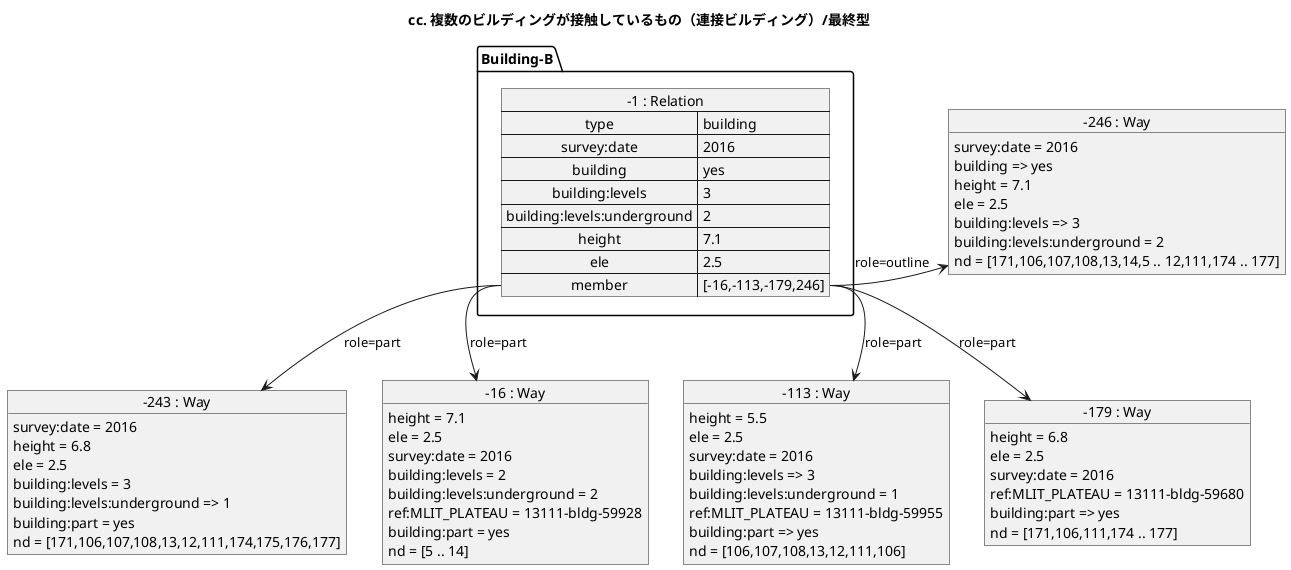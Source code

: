 ﻿@startuml
title cc. 複数のビルディングが接触しているもの（連接ビルディング）/最終型

object "-243 : Way" as Way_243 {
  survey:date = 2016
  height = 6.8
  ele = 2.5
  building:levels = 3
  building:levels:underground => 1
  building:part = yes
  nd = [171,106,107,108,13,12,111,174,175,176,177]
}
object "-16 : Way" as Way_16 {
  height = 7.1
  ele = 2.5
  survey:date = 2016
  building:levels = 2
  building:levels:underground = 2
  ref:MLIT_PLATEAU = 13111-bldg-59928
  building:part = yes
  nd = [5 .. 14]
}
object "-246 : Way" as Way_246 {
  survey:date = 2016
  building => yes
  height = 7.1
  ele = 2.5
  building:levels => 3
  building:levels:underground = 2
  nd = [171,106,107,108,13,14,5 .. 12,111,174 .. 177]
}
object "-113 : Way" as Way_113 {
  height = 5.5
  ele = 2.5
  survey:date = 2016
  building:levels => 3
  building:levels:underground = 1
  ref:MLIT_PLATEAU = 13111-bldg-59955
  building:part => yes
  nd = [106,107,108,13,12,111,106]
}
object "-179 : Way" as Way_179 {
  height = 6.8
  ele = 2.5
  survey:date = 2016
  ref:MLIT_PLATEAU = 13111-bldg-59680
  building:part => yes
  nd = [171,106,111,174 .. 177]
}

package Building-B {
  map "-1 : Relation" as Relation_1 {
    type => building
    survey:date => 2016
    building => yes
    building:levels => 3
    building:levels:underground => 2
    height => 7.1
    ele => 2.5
    member => [-16,-113,-179,246]
  }
  Relation_1::member --> Way_16	: role=part
  Relation_1::member --> Way_113	: role=part
  Relation_1::member --> Way_179	: role=part
  Relation_1::member --> Way_243	: role=part
  Relation_1::member -> Way_246	: role=outline
}
@enduml
